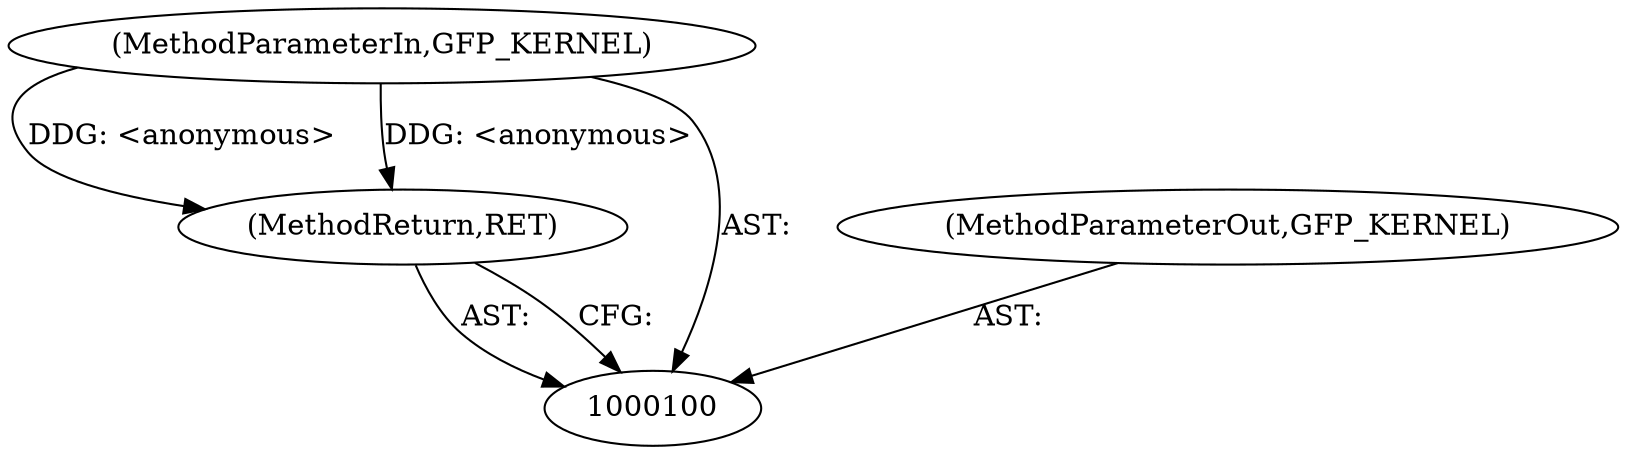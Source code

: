 digraph "0_linux_b9a532277938798b53178d5a66af6e2915cb27cf_1" {
"1000103" [label="(MethodReturn,RET)"];
"1000101" [label="(MethodParameterIn,GFP_KERNEL)"];
"1000122" [label="(MethodParameterOut,GFP_KERNEL)"];
"1000103" -> "1000100"  [label="AST: "];
"1000103" -> "1000100"  [label="CFG: "];
"1000101" -> "1000103"  [label="DDG: <anonymous>"];
"1000101" -> "1000100"  [label="AST: "];
"1000101" -> "1000103"  [label="DDG: <anonymous>"];
"1000122" -> "1000100"  [label="AST: "];
}
